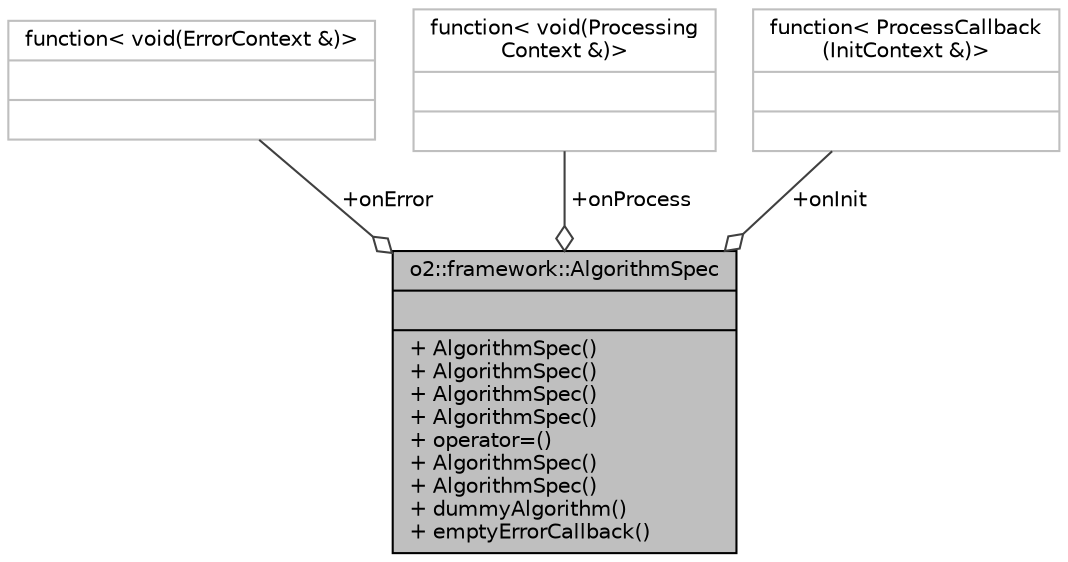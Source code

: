 digraph "o2::framework::AlgorithmSpec"
{
 // INTERACTIVE_SVG=YES
  bgcolor="transparent";
  edge [fontname="Helvetica",fontsize="10",labelfontname="Helvetica",labelfontsize="10"];
  node [fontname="Helvetica",fontsize="10",shape=record];
  Node1 [label="{o2::framework::AlgorithmSpec\n||+ AlgorithmSpec()\l+ AlgorithmSpec()\l+ AlgorithmSpec()\l+ AlgorithmSpec()\l+ operator=()\l+ AlgorithmSpec()\l+ AlgorithmSpec()\l+ dummyAlgorithm()\l+ emptyErrorCallback()\l}",height=0.2,width=0.4,color="black", fillcolor="grey75", style="filled", fontcolor="black"];
  Node2 -> Node1 [color="grey25",fontsize="10",style="solid",label=" +onError" ,arrowhead="odiamond",fontname="Helvetica"];
  Node2 [label="{function\< void(ErrorContext &)\>\n||}",height=0.2,width=0.4,color="grey75"];
  Node3 -> Node1 [color="grey25",fontsize="10",style="solid",label=" +onProcess" ,arrowhead="odiamond",fontname="Helvetica"];
  Node3 [label="{function\< void(Processing\lContext &)\>\n||}",height=0.2,width=0.4,color="grey75"];
  Node4 -> Node1 [color="grey25",fontsize="10",style="solid",label=" +onInit" ,arrowhead="odiamond",fontname="Helvetica"];
  Node4 [label="{function\< ProcessCallback\l(InitContext &)\>\n||}",height=0.2,width=0.4,color="grey75"];
}
